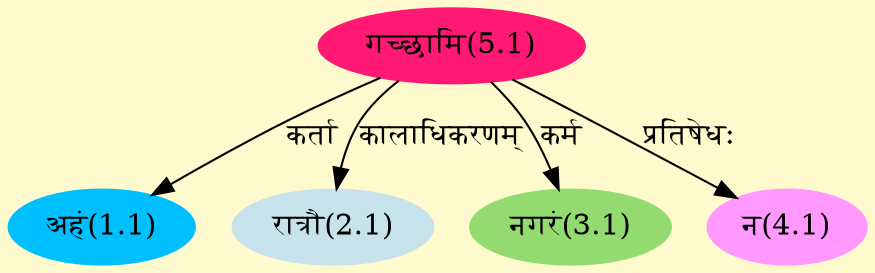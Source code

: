 digraph G{
rankdir=BT;
 compound=true;
 bgcolor="lemonchiffon1";
Node1_1 [style=filled, color="#00BFFF" label = "अहं(1.1)"]
Node5_1 [style=filled, color="#FF1975" label = "गच्छामि(5.1)"]
Node2_1 [style=filled, color="#C6E2EB" label = "रात्रौ(2.1)"]
Node3_1 [style=filled, color="#93DB70" label = "नगरं(3.1)"]
Node4_1 [style=filled, color="#FF99FF" label = "न(4.1)"]
/* Start of Relations section */

Node1_1 -> Node5_1 [  label="कर्ता"  dir="back" ]
Node2_1 -> Node5_1 [  label="कालाधिकरणम्"  dir="back" ]
Node3_1 -> Node5_1 [  label="कर्म"  dir="back" ]
Node4_1 -> Node5_1 [  label="प्रतिषेधः"  dir="back" ]
}
